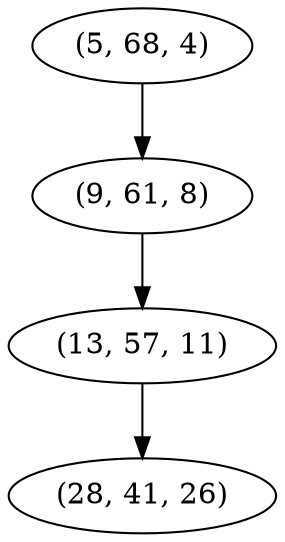 digraph tree {
    "(5, 68, 4)";
    "(9, 61, 8)";
    "(13, 57, 11)";
    "(28, 41, 26)";
    "(5, 68, 4)" -> "(9, 61, 8)";
    "(9, 61, 8)" -> "(13, 57, 11)";
    "(13, 57, 11)" -> "(28, 41, 26)";
}
